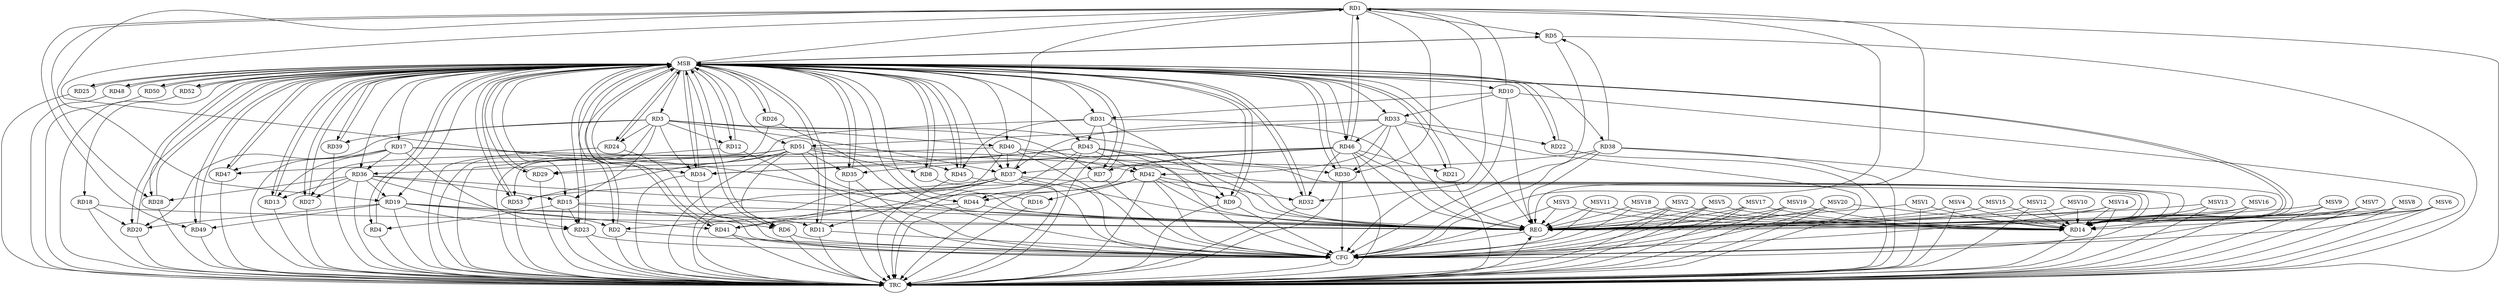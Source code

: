 strict digraph G {
  RD1 [ label="RD1" ];
  RD2 [ label="RD2" ];
  RD3 [ label="RD3" ];
  RD4 [ label="RD4" ];
  RD5 [ label="RD5" ];
  RD6 [ label="RD6" ];
  RD7 [ label="RD7" ];
  RD8 [ label="RD8" ];
  RD9 [ label="RD9" ];
  RD10 [ label="RD10" ];
  RD11 [ label="RD11" ];
  RD12 [ label="RD12" ];
  RD13 [ label="RD13" ];
  RD14 [ label="RD14" ];
  RD15 [ label="RD15" ];
  RD16 [ label="RD16" ];
  RD17 [ label="RD17" ];
  RD18 [ label="RD18" ];
  RD19 [ label="RD19" ];
  RD20 [ label="RD20" ];
  RD21 [ label="RD21" ];
  RD22 [ label="RD22" ];
  RD23 [ label="RD23" ];
  RD24 [ label="RD24" ];
  RD25 [ label="RD25" ];
  RD26 [ label="RD26" ];
  RD27 [ label="RD27" ];
  RD28 [ label="RD28" ];
  RD29 [ label="RD29" ];
  RD30 [ label="RD30" ];
  RD31 [ label="RD31" ];
  RD32 [ label="RD32" ];
  RD33 [ label="RD33" ];
  RD34 [ label="RD34" ];
  RD35 [ label="RD35" ];
  RD36 [ label="RD36" ];
  RD37 [ label="RD37" ];
  RD38 [ label="RD38" ];
  RD39 [ label="RD39" ];
  RD40 [ label="RD40" ];
  RD41 [ label="RD41" ];
  RD42 [ label="RD42" ];
  RD43 [ label="RD43" ];
  RD44 [ label="RD44" ];
  RD45 [ label="RD45" ];
  RD46 [ label="RD46" ];
  RD47 [ label="RD47" ];
  RD48 [ label="RD48" ];
  RD49 [ label="RD49" ];
  RD50 [ label="RD50" ];
  RD51 [ label="RD51" ];
  RD52 [ label="RD52" ];
  RD53 [ label="RD53" ];
  REG [ label="REG" ];
  MSB [ label="MSB" ];
  CFG [ label="CFG" ];
  TRC [ label="TRC" ];
  MSV1 [ label="MSV1" ];
  MSV2 [ label="MSV2" ];
  MSV3 [ label="MSV3" ];
  MSV4 [ label="MSV4" ];
  MSV5 [ label="MSV5" ];
  MSV6 [ label="MSV6" ];
  MSV7 [ label="MSV7" ];
  MSV8 [ label="MSV8" ];
  MSV9 [ label="MSV9" ];
  MSV10 [ label="MSV10" ];
  MSV11 [ label="MSV11" ];
  MSV12 [ label="MSV12" ];
  MSV13 [ label="MSV13" ];
  MSV14 [ label="MSV14" ];
  MSV15 [ label="MSV15" ];
  MSV16 [ label="MSV16" ];
  MSV17 [ label="MSV17" ];
  MSV18 [ label="MSV18" ];
  MSV19 [ label="MSV19" ];
  MSV20 [ label="MSV20" ];
  RD1 -> RD5;
  RD10 -> RD1;
  RD1 -> RD19;
  RD1 -> RD28;
  RD1 -> RD30;
  RD1 -> RD32;
  RD1 -> RD34;
  RD37 -> RD1;
  RD1 -> RD46;
  RD46 -> RD1;
  RD1 -> RD49;
  RD36 -> RD2;
  RD44 -> RD2;
  RD3 -> RD7;
  RD3 -> RD12;
  RD3 -> RD15;
  RD3 -> RD20;
  RD3 -> RD24;
  RD3 -> RD34;
  RD3 -> RD37;
  RD3 -> RD39;
  RD3 -> RD40;
  RD15 -> RD4;
  RD38 -> RD5;
  RD15 -> RD6;
  RD51 -> RD6;
  RD46 -> RD7;
  RD51 -> RD8;
  RD31 -> RD9;
  RD42 -> RD9;
  RD10 -> RD31;
  RD10 -> RD33;
  RD19 -> RD11;
  RD37 -> RD11;
  RD17 -> RD13;
  RD36 -> RD13;
  RD17 -> RD14;
  RD37 -> RD14;
  RD38 -> RD14;
  RD46 -> RD14;
  RD51 -> RD14;
  RD15 -> RD23;
  RD36 -> RD15;
  RD42 -> RD16;
  RD17 -> RD23;
  RD17 -> RD36;
  RD17 -> RD47;
  RD18 -> RD20;
  RD19 -> RD20;
  RD19 -> RD23;
  RD36 -> RD19;
  RD19 -> RD41;
  RD19 -> RD49;
  RD46 -> RD21;
  RD33 -> RD22;
  RD36 -> RD27;
  RD51 -> RD27;
  RD36 -> RD28;
  RD43 -> RD29;
  RD51 -> RD29;
  RD33 -> RD30;
  RD43 -> RD30;
  RD31 -> RD43;
  RD31 -> RD45;
  RD31 -> RD53;
  RD42 -> RD32;
  RD46 -> RD32;
  RD33 -> RD37;
  RD33 -> RD42;
  RD33 -> RD46;
  RD33 -> RD51;
  RD43 -> RD34;
  RD46 -> RD34;
  RD46 -> RD35;
  RD51 -> RD35;
  RD51 -> RD36;
  RD38 -> RD37;
  RD40 -> RD37;
  RD37 -> RD41;
  RD37 -> RD53;
  RD40 -> RD42;
  RD40 -> RD47;
  RD46 -> RD41;
  RD43 -> RD42;
  RD42 -> RD44;
  RD43 -> RD44;
  RD51 -> RD45;
  RD51 -> RD53;
  RD1 -> REG;
  RD3 -> REG;
  RD10 -> REG;
  RD15 -> REG;
  RD17 -> REG;
  RD18 -> REG;
  RD19 -> REG;
  RD31 -> REG;
  RD33 -> REG;
  RD36 -> REG;
  RD37 -> REG;
  RD38 -> REG;
  RD40 -> REG;
  RD42 -> REG;
  RD43 -> REG;
  RD44 -> REG;
  RD46 -> REG;
  RD51 -> REG;
  RD2 -> MSB;
  MSB -> RD24;
  MSB -> RD25;
  MSB -> RD32;
  MSB -> RD36;
  MSB -> RD45;
  MSB -> REG;
  RD4 -> MSB;
  MSB -> RD2;
  MSB -> RD6;
  MSB -> RD15;
  MSB -> RD40;
  MSB -> RD46;
  RD5 -> MSB;
  MSB -> RD11;
  MSB -> RD14;
  MSB -> RD22;
  MSB -> RD28;
  MSB -> RD31;
  MSB -> RD43;
  MSB -> RD49;
  MSB -> RD50;
  RD6 -> MSB;
  MSB -> RD30;
  MSB -> RD41;
  RD7 -> MSB;
  MSB -> RD1;
  MSB -> RD27;
  RD8 -> MSB;
  MSB -> RD7;
  RD9 -> MSB;
  MSB -> RD13;
  MSB -> RD35;
  RD11 -> MSB;
  MSB -> RD34;
  MSB -> RD51;
  RD12 -> MSB;
  MSB -> RD47;
  RD13 -> MSB;
  MSB -> RD18;
  RD14 -> MSB;
  MSB -> RD9;
  MSB -> RD48;
  MSB -> RD53;
  RD16 -> MSB;
  MSB -> RD8;
  MSB -> RD19;
  MSB -> RD23;
  MSB -> RD52;
  RD20 -> MSB;
  MSB -> RD12;
  MSB -> RD26;
  RD21 -> MSB;
  MSB -> RD37;
  MSB -> RD44;
  RD22 -> MSB;
  MSB -> RD5;
  RD23 -> MSB;
  MSB -> RD4;
  RD24 -> MSB;
  RD25 -> MSB;
  MSB -> RD39;
  RD26 -> MSB;
  MSB -> RD29;
  MSB -> RD33;
  RD27 -> MSB;
  MSB -> RD10;
  RD28 -> MSB;
  MSB -> RD17;
  RD29 -> MSB;
  RD30 -> MSB;
  MSB -> RD21;
  RD32 -> MSB;
  RD34 -> MSB;
  RD35 -> MSB;
  RD39 -> MSB;
  RD41 -> MSB;
  RD45 -> MSB;
  RD47 -> MSB;
  RD48 -> MSB;
  RD49 -> MSB;
  RD50 -> MSB;
  MSB -> RD3;
  MSB -> RD20;
  RD52 -> MSB;
  RD53 -> MSB;
  MSB -> RD38;
  RD2 -> CFG;
  RD9 -> CFG;
  RD34 -> CFG;
  RD40 -> CFG;
  RD45 -> CFG;
  RD1 -> CFG;
  RD23 -> CFG;
  RD11 -> CFG;
  RD43 -> CFG;
  RD7 -> CFG;
  RD42 -> CFG;
  RD26 -> CFG;
  RD37 -> CFG;
  RD38 -> CFG;
  RD24 -> CFG;
  RD6 -> CFG;
  RD5 -> CFG;
  RD35 -> CFG;
  RD41 -> CFG;
  RD12 -> CFG;
  RD30 -> CFG;
  RD10 -> CFG;
  REG -> CFG;
  RD1 -> TRC;
  RD2 -> TRC;
  RD3 -> TRC;
  RD4 -> TRC;
  RD5 -> TRC;
  RD6 -> TRC;
  RD7 -> TRC;
  RD8 -> TRC;
  RD9 -> TRC;
  RD10 -> TRC;
  RD11 -> TRC;
  RD12 -> TRC;
  RD13 -> TRC;
  RD14 -> TRC;
  RD15 -> TRC;
  RD16 -> TRC;
  RD17 -> TRC;
  RD18 -> TRC;
  RD19 -> TRC;
  RD20 -> TRC;
  RD21 -> TRC;
  RD22 -> TRC;
  RD23 -> TRC;
  RD24 -> TRC;
  RD25 -> TRC;
  RD26 -> TRC;
  RD27 -> TRC;
  RD28 -> TRC;
  RD29 -> TRC;
  RD30 -> TRC;
  RD31 -> TRC;
  RD32 -> TRC;
  RD33 -> TRC;
  RD34 -> TRC;
  RD35 -> TRC;
  RD36 -> TRC;
  RD37 -> TRC;
  RD38 -> TRC;
  RD39 -> TRC;
  RD40 -> TRC;
  RD41 -> TRC;
  RD42 -> TRC;
  RD43 -> TRC;
  RD44 -> TRC;
  RD45 -> TRC;
  RD46 -> TRC;
  RD47 -> TRC;
  RD48 -> TRC;
  RD49 -> TRC;
  RD50 -> TRC;
  RD51 -> TRC;
  RD52 -> TRC;
  RD53 -> TRC;
  CFG -> TRC;
  TRC -> REG;
  MSV1 -> RD14;
  MSV1 -> REG;
  MSV1 -> TRC;
  MSV2 -> RD14;
  MSV3 -> RD14;
  MSV4 -> RD14;
  MSV5 -> RD14;
  MSV6 -> RD14;
  MSV2 -> REG;
  MSV2 -> TRC;
  MSV2 -> CFG;
  MSV3 -> REG;
  MSV3 -> CFG;
  MSV4 -> REG;
  MSV4 -> TRC;
  MSV5 -> REG;
  MSV5 -> TRC;
  MSV5 -> CFG;
  MSV6 -> REG;
  MSV6 -> TRC;
  MSV6 -> CFG;
  MSV7 -> RD14;
  MSV8 -> RD14;
  MSV7 -> REG;
  MSV7 -> TRC;
  MSV7 -> CFG;
  MSV8 -> REG;
  MSV8 -> TRC;
  MSV8 -> CFG;
  MSV9 -> RD14;
  MSV9 -> REG;
  MSV9 -> TRC;
  MSV10 -> RD14;
  MSV11 -> RD14;
  MSV12 -> RD14;
  MSV13 -> RD14;
  MSV14 -> RD14;
  MSV10 -> REG;
  MSV11 -> REG;
  MSV11 -> CFG;
  MSV12 -> REG;
  MSV12 -> TRC;
  MSV13 -> REG;
  MSV13 -> TRC;
  MSV14 -> REG;
  MSV14 -> TRC;
  MSV14 -> CFG;
  MSV15 -> RD14;
  MSV15 -> REG;
  MSV16 -> RD14;
  MSV16 -> REG;
  MSV16 -> TRC;
  MSV17 -> RD14;
  MSV18 -> RD14;
  MSV19 -> RD14;
  MSV17 -> REG;
  MSV17 -> TRC;
  MSV17 -> CFG;
  MSV18 -> REG;
  MSV18 -> CFG;
  MSV19 -> REG;
  MSV19 -> TRC;
  MSV19 -> CFG;
  MSV20 -> RD14;
  MSV20 -> REG;
  MSV20 -> TRC;
  MSV20 -> CFG;
}
